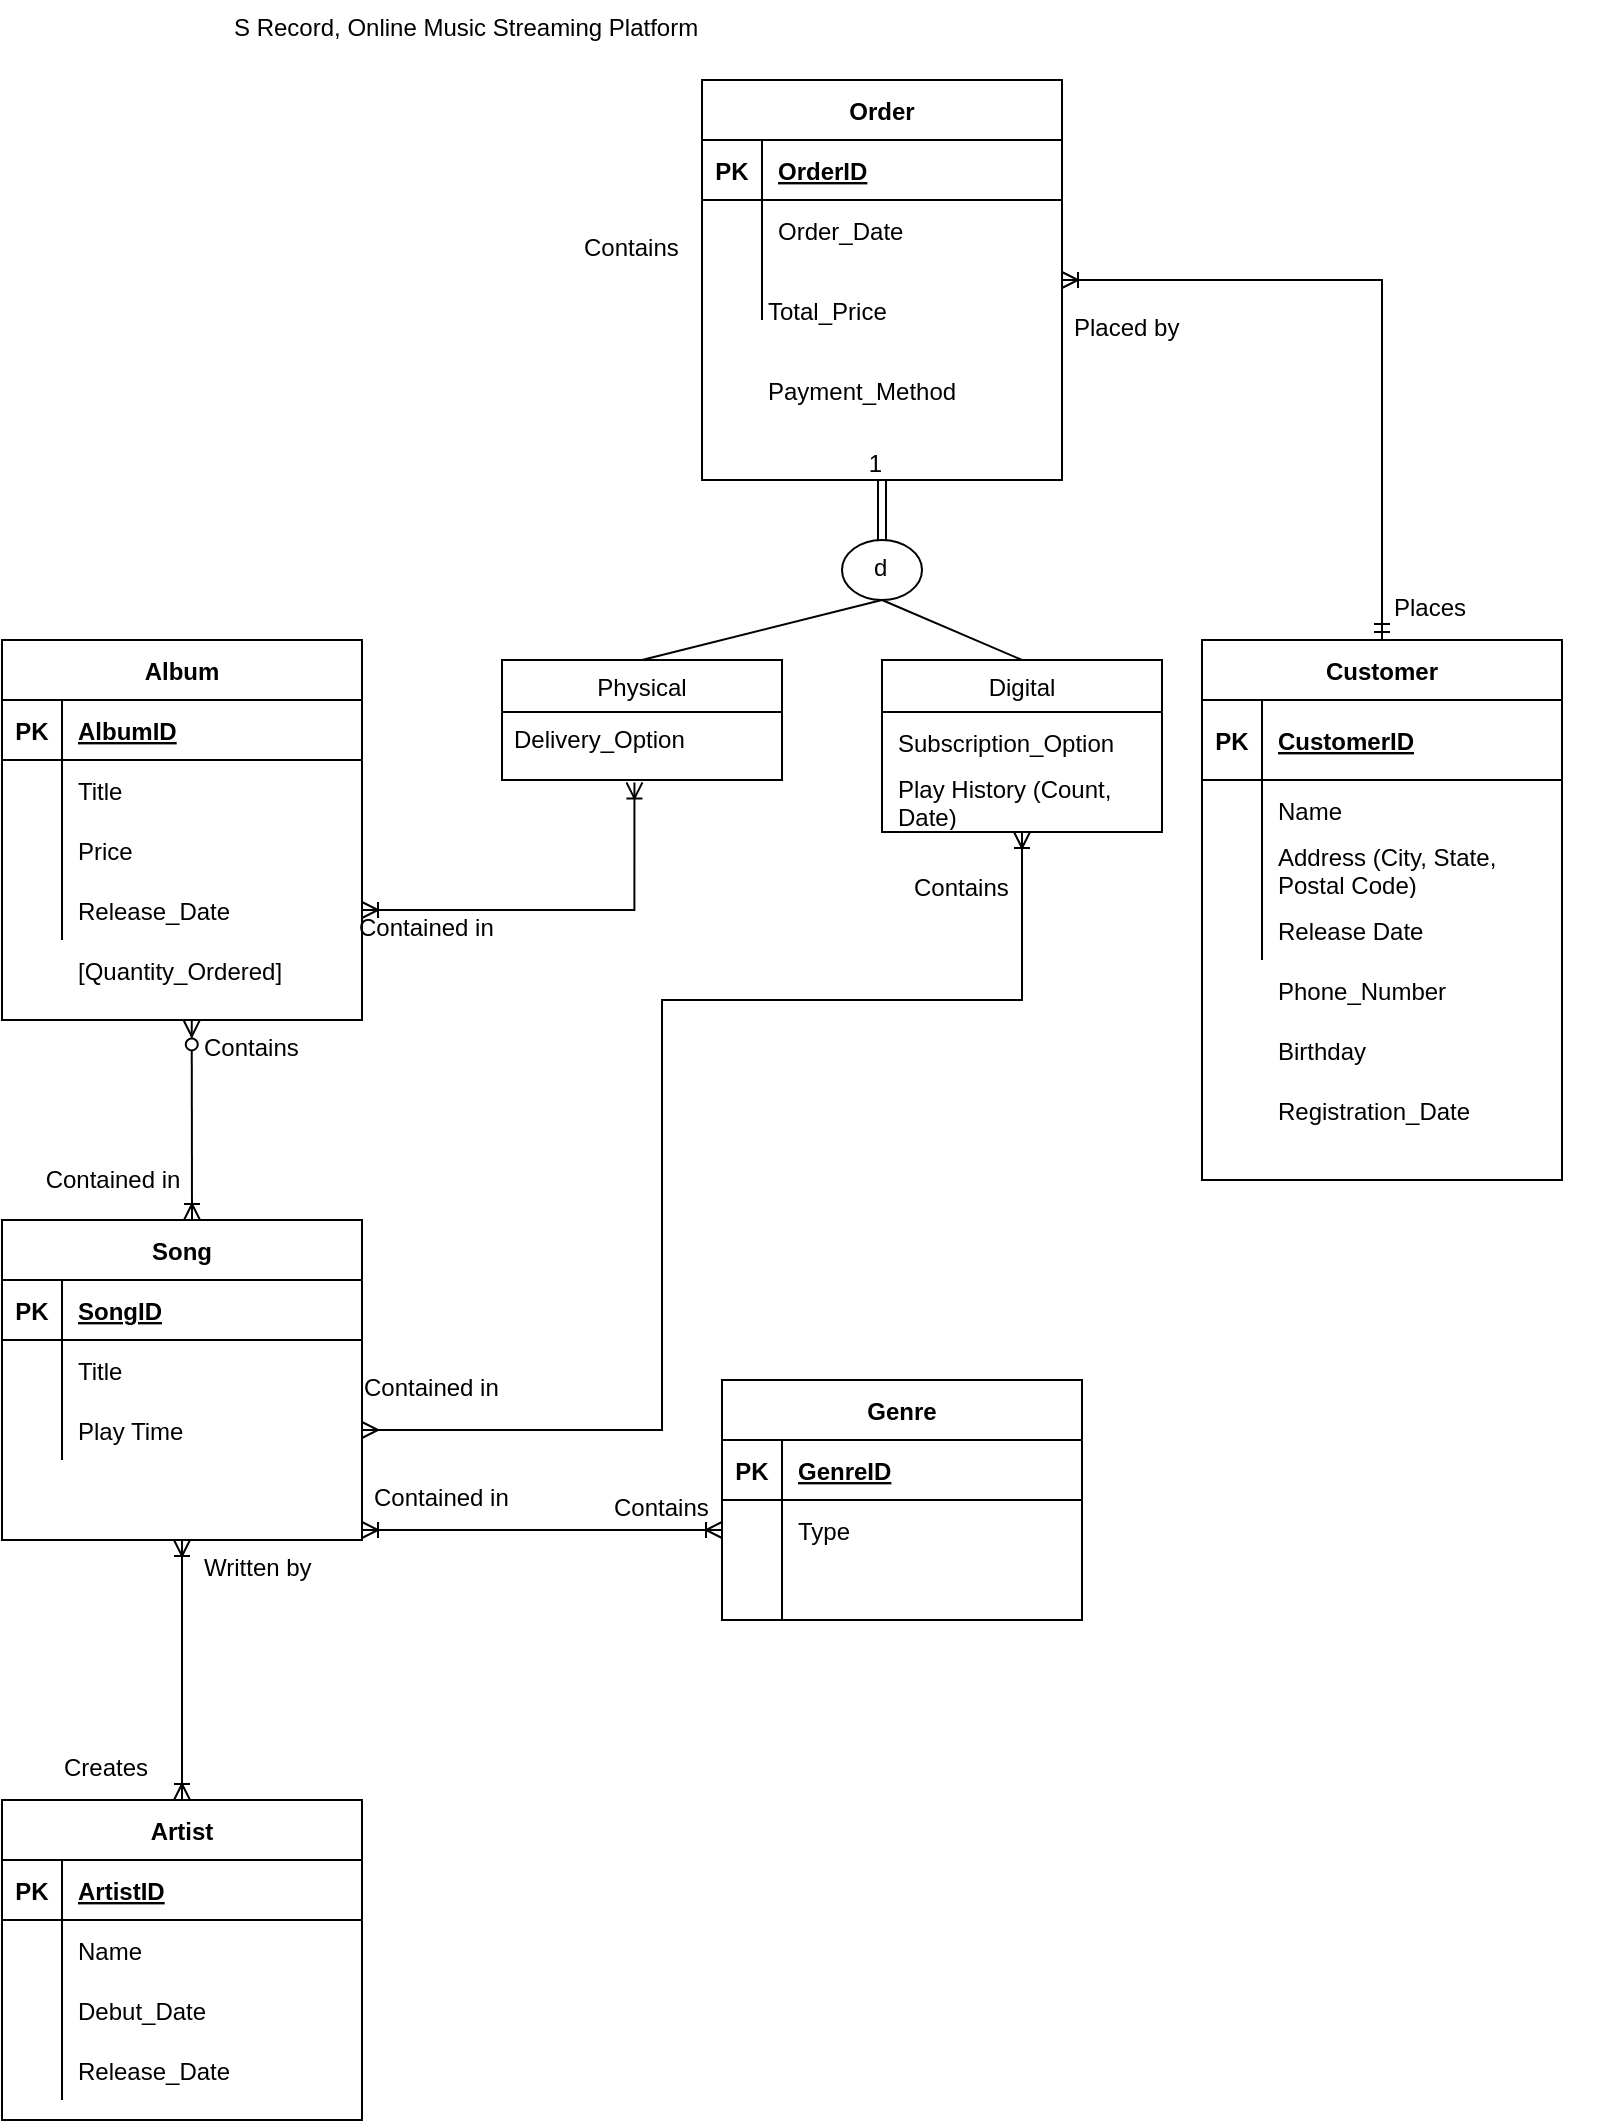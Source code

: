 <mxfile version="14.7.0" type="device"><diagram id="O8TyDrlYpXwzrv-eg1iA" name="Page-1"><mxGraphModel dx="1330" dy="2033" grid="1" gridSize="10" guides="1" tooltips="1" connect="1" arrows="1" fold="1" page="1" pageScale="1" pageWidth="850" pageHeight="1100" math="0" shadow="0"><root><mxCell id="0"/><mxCell id="1" parent="0"/><mxCell id="v4Zp3Ge7JsIz6Xd-o_MW-1" value="Album" style="shape=table;startSize=30;container=1;collapsible=1;childLayout=tableLayout;fixedRows=1;rowLines=0;fontStyle=1;align=center;resizeLast=1;" parent="1" vertex="1"><mxGeometry x="60" y="340" width="180" height="190" as="geometry"/></mxCell><mxCell id="v4Zp3Ge7JsIz6Xd-o_MW-2" value="" style="shape=partialRectangle;collapsible=0;dropTarget=0;pointerEvents=0;fillColor=none;top=0;left=0;bottom=1;right=0;points=[[0,0.5],[1,0.5]];portConstraint=eastwest;" parent="v4Zp3Ge7JsIz6Xd-o_MW-1" vertex="1"><mxGeometry y="30" width="180" height="30" as="geometry"/></mxCell><mxCell id="v4Zp3Ge7JsIz6Xd-o_MW-3" value="PK" style="shape=partialRectangle;connectable=0;fillColor=none;top=0;left=0;bottom=0;right=0;fontStyle=1;overflow=hidden;" parent="v4Zp3Ge7JsIz6Xd-o_MW-2" vertex="1"><mxGeometry width="30" height="30" as="geometry"/></mxCell><mxCell id="v4Zp3Ge7JsIz6Xd-o_MW-4" value="AlbumID" style="shape=partialRectangle;connectable=0;fillColor=none;top=0;left=0;bottom=0;right=0;align=left;spacingLeft=6;fontStyle=5;overflow=hidden;" parent="v4Zp3Ge7JsIz6Xd-o_MW-2" vertex="1"><mxGeometry x="30" width="150" height="30" as="geometry"/></mxCell><mxCell id="v4Zp3Ge7JsIz6Xd-o_MW-5" value="" style="shape=partialRectangle;collapsible=0;dropTarget=0;pointerEvents=0;fillColor=none;top=0;left=0;bottom=0;right=0;points=[[0,0.5],[1,0.5]];portConstraint=eastwest;" parent="v4Zp3Ge7JsIz6Xd-o_MW-1" vertex="1"><mxGeometry y="60" width="180" height="30" as="geometry"/></mxCell><mxCell id="v4Zp3Ge7JsIz6Xd-o_MW-6" value="" style="shape=partialRectangle;connectable=0;fillColor=none;top=0;left=0;bottom=0;right=0;editable=1;overflow=hidden;" parent="v4Zp3Ge7JsIz6Xd-o_MW-5" vertex="1"><mxGeometry width="30" height="30" as="geometry"/></mxCell><mxCell id="v4Zp3Ge7JsIz6Xd-o_MW-7" value="Title" style="shape=partialRectangle;connectable=0;fillColor=none;top=0;left=0;bottom=0;right=0;align=left;spacingLeft=6;overflow=hidden;" parent="v4Zp3Ge7JsIz6Xd-o_MW-5" vertex="1"><mxGeometry x="30" width="150" height="30" as="geometry"/></mxCell><mxCell id="v4Zp3Ge7JsIz6Xd-o_MW-8" value="" style="shape=partialRectangle;collapsible=0;dropTarget=0;pointerEvents=0;fillColor=none;top=0;left=0;bottom=0;right=0;points=[[0,0.5],[1,0.5]];portConstraint=eastwest;" parent="v4Zp3Ge7JsIz6Xd-o_MW-1" vertex="1"><mxGeometry y="90" width="180" height="30" as="geometry"/></mxCell><mxCell id="v4Zp3Ge7JsIz6Xd-o_MW-9" value="" style="shape=partialRectangle;connectable=0;fillColor=none;top=0;left=0;bottom=0;right=0;editable=1;overflow=hidden;" parent="v4Zp3Ge7JsIz6Xd-o_MW-8" vertex="1"><mxGeometry width="30" height="30" as="geometry"/></mxCell><mxCell id="v4Zp3Ge7JsIz6Xd-o_MW-10" value="Price" style="shape=partialRectangle;connectable=0;fillColor=none;top=0;left=0;bottom=0;right=0;align=left;spacingLeft=6;overflow=hidden;" parent="v4Zp3Ge7JsIz6Xd-o_MW-8" vertex="1"><mxGeometry x="30" width="150" height="30" as="geometry"/></mxCell><mxCell id="v4Zp3Ge7JsIz6Xd-o_MW-11" value="" style="shape=partialRectangle;collapsible=0;dropTarget=0;pointerEvents=0;fillColor=none;top=0;left=0;bottom=0;right=0;points=[[0,0.5],[1,0.5]];portConstraint=eastwest;" parent="v4Zp3Ge7JsIz6Xd-o_MW-1" vertex="1"><mxGeometry y="120" width="180" height="30" as="geometry"/></mxCell><mxCell id="v4Zp3Ge7JsIz6Xd-o_MW-12" value="" style="shape=partialRectangle;connectable=0;fillColor=none;top=0;left=0;bottom=0;right=0;editable=1;overflow=hidden;" parent="v4Zp3Ge7JsIz6Xd-o_MW-11" vertex="1"><mxGeometry width="30" height="30" as="geometry"/></mxCell><mxCell id="v4Zp3Ge7JsIz6Xd-o_MW-13" value="Release_Date" style="shape=partialRectangle;connectable=0;fillColor=none;top=0;left=0;bottom=0;right=0;align=left;spacingLeft=6;overflow=hidden;" parent="v4Zp3Ge7JsIz6Xd-o_MW-11" vertex="1"><mxGeometry x="30" width="150" height="30" as="geometry"/></mxCell><mxCell id="v4Zp3Ge7JsIz6Xd-o_MW-14" value="Song" style="shape=table;startSize=30;container=1;collapsible=1;childLayout=tableLayout;fixedRows=1;rowLines=0;fontStyle=1;align=center;resizeLast=1;" parent="1" vertex="1"><mxGeometry x="60" y="630" width="180" height="160" as="geometry"/></mxCell><mxCell id="v4Zp3Ge7JsIz6Xd-o_MW-15" value="" style="shape=partialRectangle;collapsible=0;dropTarget=0;pointerEvents=0;fillColor=none;top=0;left=0;bottom=1;right=0;points=[[0,0.5],[1,0.5]];portConstraint=eastwest;" parent="v4Zp3Ge7JsIz6Xd-o_MW-14" vertex="1"><mxGeometry y="30" width="180" height="30" as="geometry"/></mxCell><mxCell id="v4Zp3Ge7JsIz6Xd-o_MW-16" value="PK" style="shape=partialRectangle;connectable=0;fillColor=none;top=0;left=0;bottom=0;right=0;fontStyle=1;overflow=hidden;" parent="v4Zp3Ge7JsIz6Xd-o_MW-15" vertex="1"><mxGeometry width="30" height="30" as="geometry"/></mxCell><mxCell id="v4Zp3Ge7JsIz6Xd-o_MW-17" value="SongID" style="shape=partialRectangle;connectable=0;fillColor=none;top=0;left=0;bottom=0;right=0;align=left;spacingLeft=6;fontStyle=5;overflow=hidden;" parent="v4Zp3Ge7JsIz6Xd-o_MW-15" vertex="1"><mxGeometry x="30" width="150" height="30" as="geometry"/></mxCell><mxCell id="v4Zp3Ge7JsIz6Xd-o_MW-18" value="" style="shape=partialRectangle;collapsible=0;dropTarget=0;pointerEvents=0;fillColor=none;top=0;left=0;bottom=0;right=0;points=[[0,0.5],[1,0.5]];portConstraint=eastwest;" parent="v4Zp3Ge7JsIz6Xd-o_MW-14" vertex="1"><mxGeometry y="60" width="180" height="30" as="geometry"/></mxCell><mxCell id="v4Zp3Ge7JsIz6Xd-o_MW-19" value="" style="shape=partialRectangle;connectable=0;fillColor=none;top=0;left=0;bottom=0;right=0;editable=1;overflow=hidden;" parent="v4Zp3Ge7JsIz6Xd-o_MW-18" vertex="1"><mxGeometry width="30" height="30" as="geometry"/></mxCell><mxCell id="v4Zp3Ge7JsIz6Xd-o_MW-20" value="Title" style="shape=partialRectangle;connectable=0;fillColor=none;top=0;left=0;bottom=0;right=0;align=left;spacingLeft=6;overflow=hidden;" parent="v4Zp3Ge7JsIz6Xd-o_MW-18" vertex="1"><mxGeometry x="30" width="150" height="30" as="geometry"/></mxCell><mxCell id="v4Zp3Ge7JsIz6Xd-o_MW-21" value="" style="shape=partialRectangle;collapsible=0;dropTarget=0;pointerEvents=0;fillColor=none;top=0;left=0;bottom=0;right=0;points=[[0,0.5],[1,0.5]];portConstraint=eastwest;" parent="v4Zp3Ge7JsIz6Xd-o_MW-14" vertex="1"><mxGeometry y="90" width="180" height="30" as="geometry"/></mxCell><mxCell id="v4Zp3Ge7JsIz6Xd-o_MW-22" value="" style="shape=partialRectangle;connectable=0;fillColor=none;top=0;left=0;bottom=0;right=0;editable=1;overflow=hidden;" parent="v4Zp3Ge7JsIz6Xd-o_MW-21" vertex="1"><mxGeometry width="30" height="30" as="geometry"/></mxCell><mxCell id="v4Zp3Ge7JsIz6Xd-o_MW-23" value="Play Time" style="shape=partialRectangle;connectable=0;fillColor=none;top=0;left=0;bottom=0;right=0;align=left;spacingLeft=6;overflow=hidden;" parent="v4Zp3Ge7JsIz6Xd-o_MW-21" vertex="1"><mxGeometry x="30" width="150" height="30" as="geometry"/></mxCell><mxCell id="v4Zp3Ge7JsIz6Xd-o_MW-27" value="" style="endArrow=ERoneToMany;html=1;rounded=0;startArrow=ERzeroToMany;startFill=1;endFill=0;exitX=-0.002;exitY=0.007;exitDx=0;exitDy=0;exitPerimeter=0;" parent="1" edge="1" source="v4Zp3Ge7JsIz6Xd-o_MW-77"><mxGeometry relative="1" as="geometry"><mxPoint x="150" y="500" as="sourcePoint"/><mxPoint x="155" y="630" as="targetPoint"/></mxGeometry></mxCell><mxCell id="v4Zp3Ge7JsIz6Xd-o_MW-28" value="Artist" style="shape=table;startSize=30;container=1;collapsible=1;childLayout=tableLayout;fixedRows=1;rowLines=0;fontStyle=1;align=center;resizeLast=1;" parent="1" vertex="1"><mxGeometry x="60" y="920" width="180.0" height="160" as="geometry"/></mxCell><mxCell id="v4Zp3Ge7JsIz6Xd-o_MW-29" value="" style="shape=partialRectangle;collapsible=0;dropTarget=0;pointerEvents=0;fillColor=none;top=0;left=0;bottom=1;right=0;points=[[0,0.5],[1,0.5]];portConstraint=eastwest;" parent="v4Zp3Ge7JsIz6Xd-o_MW-28" vertex="1"><mxGeometry y="30" width="180.0" height="30" as="geometry"/></mxCell><mxCell id="v4Zp3Ge7JsIz6Xd-o_MW-30" value="PK" style="shape=partialRectangle;connectable=0;fillColor=none;top=0;left=0;bottom=0;right=0;fontStyle=1;overflow=hidden;" parent="v4Zp3Ge7JsIz6Xd-o_MW-29" vertex="1"><mxGeometry width="30" height="30" as="geometry"/></mxCell><mxCell id="v4Zp3Ge7JsIz6Xd-o_MW-31" value="ArtistID" style="shape=partialRectangle;connectable=0;fillColor=none;top=0;left=0;bottom=0;right=0;align=left;spacingLeft=6;fontStyle=5;overflow=hidden;" parent="v4Zp3Ge7JsIz6Xd-o_MW-29" vertex="1"><mxGeometry x="30" width="150.0" height="30" as="geometry"/></mxCell><mxCell id="v4Zp3Ge7JsIz6Xd-o_MW-32" value="" style="shape=partialRectangle;collapsible=0;dropTarget=0;pointerEvents=0;fillColor=none;top=0;left=0;bottom=0;right=0;points=[[0,0.5],[1,0.5]];portConstraint=eastwest;" parent="v4Zp3Ge7JsIz6Xd-o_MW-28" vertex="1"><mxGeometry y="60" width="180.0" height="30" as="geometry"/></mxCell><mxCell id="v4Zp3Ge7JsIz6Xd-o_MW-33" value="" style="shape=partialRectangle;connectable=0;fillColor=none;top=0;left=0;bottom=0;right=0;editable=1;overflow=hidden;" parent="v4Zp3Ge7JsIz6Xd-o_MW-32" vertex="1"><mxGeometry width="30" height="30" as="geometry"/></mxCell><mxCell id="v4Zp3Ge7JsIz6Xd-o_MW-34" value="Name" style="shape=partialRectangle;connectable=0;fillColor=none;top=0;left=0;bottom=0;right=0;align=left;spacingLeft=6;overflow=hidden;" parent="v4Zp3Ge7JsIz6Xd-o_MW-32" vertex="1"><mxGeometry x="30" width="150.0" height="30" as="geometry"/></mxCell><mxCell id="v4Zp3Ge7JsIz6Xd-o_MW-35" value="" style="shape=partialRectangle;collapsible=0;dropTarget=0;pointerEvents=0;fillColor=none;top=0;left=0;bottom=0;right=0;points=[[0,0.5],[1,0.5]];portConstraint=eastwest;" parent="v4Zp3Ge7JsIz6Xd-o_MW-28" vertex="1"><mxGeometry y="90" width="180.0" height="30" as="geometry"/></mxCell><mxCell id="v4Zp3Ge7JsIz6Xd-o_MW-36" value="" style="shape=partialRectangle;connectable=0;fillColor=none;top=0;left=0;bottom=0;right=0;editable=1;overflow=hidden;" parent="v4Zp3Ge7JsIz6Xd-o_MW-35" vertex="1"><mxGeometry width="30" height="30" as="geometry"/></mxCell><mxCell id="v4Zp3Ge7JsIz6Xd-o_MW-37" value="Debut_Date" style="shape=partialRectangle;connectable=0;fillColor=none;top=0;left=0;bottom=0;right=0;align=left;spacingLeft=6;overflow=hidden;" parent="v4Zp3Ge7JsIz6Xd-o_MW-35" vertex="1"><mxGeometry x="30" width="150.0" height="30" as="geometry"/></mxCell><mxCell id="v4Zp3Ge7JsIz6Xd-o_MW-38" value="" style="shape=partialRectangle;collapsible=0;dropTarget=0;pointerEvents=0;fillColor=none;top=0;left=0;bottom=0;right=0;points=[[0,0.5],[1,0.5]];portConstraint=eastwest;" parent="v4Zp3Ge7JsIz6Xd-o_MW-28" vertex="1"><mxGeometry y="120" width="180.0" height="30" as="geometry"/></mxCell><mxCell id="v4Zp3Ge7JsIz6Xd-o_MW-39" value="" style="shape=partialRectangle;connectable=0;fillColor=none;top=0;left=0;bottom=0;right=0;editable=1;overflow=hidden;" parent="v4Zp3Ge7JsIz6Xd-o_MW-38" vertex="1"><mxGeometry width="30" height="30" as="geometry"/></mxCell><mxCell id="v4Zp3Ge7JsIz6Xd-o_MW-40" value="Release_Date" style="shape=partialRectangle;connectable=0;fillColor=none;top=0;left=0;bottom=0;right=0;align=left;spacingLeft=6;overflow=hidden;" parent="v4Zp3Ge7JsIz6Xd-o_MW-38" vertex="1"><mxGeometry x="30" width="150.0" height="30" as="geometry"/></mxCell><mxCell id="v4Zp3Ge7JsIz6Xd-o_MW-41" value="" style="endArrow=ERoneToMany;html=1;rounded=0;endFill=0;entryX=0.5;entryY=0;entryDx=0;entryDy=0;startArrow=ERoneToMany;startFill=0;exitX=0.5;exitY=1;exitDx=0;exitDy=0;" parent="1" source="v4Zp3Ge7JsIz6Xd-o_MW-14" target="v4Zp3Ge7JsIz6Xd-o_MW-28" edge="1"><mxGeometry relative="1" as="geometry"><mxPoint x="150" y="820" as="sourcePoint"/><mxPoint x="240" y="860" as="targetPoint"/></mxGeometry></mxCell><mxCell id="v4Zp3Ge7JsIz6Xd-o_MW-42" value="Customer" style="shape=table;startSize=30;container=1;collapsible=1;childLayout=tableLayout;fixedRows=1;rowLines=0;fontStyle=1;align=center;resizeLast=1;" parent="1" vertex="1"><mxGeometry x="660" y="340" width="180" height="270" as="geometry"/></mxCell><mxCell id="v4Zp3Ge7JsIz6Xd-o_MW-43" value="" style="shape=partialRectangle;collapsible=0;dropTarget=0;pointerEvents=0;fillColor=none;top=0;left=0;bottom=1;right=0;points=[[0,0.5],[1,0.5]];portConstraint=eastwest;" parent="v4Zp3Ge7JsIz6Xd-o_MW-42" vertex="1"><mxGeometry y="30" width="180" height="40" as="geometry"/></mxCell><mxCell id="v4Zp3Ge7JsIz6Xd-o_MW-44" value="PK" style="shape=partialRectangle;connectable=0;fillColor=none;top=0;left=0;bottom=0;right=0;fontStyle=1;overflow=hidden;" parent="v4Zp3Ge7JsIz6Xd-o_MW-43" vertex="1"><mxGeometry width="30" height="40" as="geometry"/></mxCell><mxCell id="v4Zp3Ge7JsIz6Xd-o_MW-45" value="CustomerID" style="shape=partialRectangle;connectable=0;fillColor=none;top=0;left=0;bottom=0;right=0;align=left;spacingLeft=6;fontStyle=5;overflow=hidden;" parent="v4Zp3Ge7JsIz6Xd-o_MW-43" vertex="1"><mxGeometry x="30" width="150" height="40" as="geometry"/></mxCell><mxCell id="v4Zp3Ge7JsIz6Xd-o_MW-46" value="" style="shape=partialRectangle;collapsible=0;dropTarget=0;pointerEvents=0;fillColor=none;top=0;left=0;bottom=0;right=0;points=[[0,0.5],[1,0.5]];portConstraint=eastwest;" parent="v4Zp3Ge7JsIz6Xd-o_MW-42" vertex="1"><mxGeometry y="70" width="180" height="30" as="geometry"/></mxCell><mxCell id="v4Zp3Ge7JsIz6Xd-o_MW-47" value="" style="shape=partialRectangle;connectable=0;fillColor=none;top=0;left=0;bottom=0;right=0;editable=1;overflow=hidden;" parent="v4Zp3Ge7JsIz6Xd-o_MW-46" vertex="1"><mxGeometry width="30" height="30" as="geometry"/></mxCell><mxCell id="v4Zp3Ge7JsIz6Xd-o_MW-48" value="Name" style="shape=partialRectangle;connectable=0;fillColor=none;top=0;left=0;bottom=0;right=0;align=left;spacingLeft=6;overflow=hidden;" parent="v4Zp3Ge7JsIz6Xd-o_MW-46" vertex="1"><mxGeometry x="30" width="150" height="30" as="geometry"/></mxCell><mxCell id="v4Zp3Ge7JsIz6Xd-o_MW-49" value="" style="shape=partialRectangle;collapsible=0;dropTarget=0;pointerEvents=0;fillColor=none;top=0;left=0;bottom=0;right=0;points=[[0,0.5],[1,0.5]];portConstraint=eastwest;" parent="v4Zp3Ge7JsIz6Xd-o_MW-42" vertex="1"><mxGeometry y="100" width="180" height="30" as="geometry"/></mxCell><mxCell id="v4Zp3Ge7JsIz6Xd-o_MW-50" value="" style="shape=partialRectangle;connectable=0;fillColor=none;top=0;left=0;bottom=0;right=0;editable=1;overflow=hidden;" parent="v4Zp3Ge7JsIz6Xd-o_MW-49" vertex="1"><mxGeometry width="30" height="30" as="geometry"/></mxCell><mxCell id="v4Zp3Ge7JsIz6Xd-o_MW-51" value="Address (City, State, &#10;Postal Code)" style="shape=partialRectangle;connectable=0;fillColor=none;top=0;left=0;bottom=0;right=0;align=left;spacingLeft=6;overflow=hidden;" parent="v4Zp3Ge7JsIz6Xd-o_MW-49" vertex="1"><mxGeometry x="30" width="150" height="30" as="geometry"/></mxCell><mxCell id="v4Zp3Ge7JsIz6Xd-o_MW-52" value="" style="shape=partialRectangle;collapsible=0;dropTarget=0;pointerEvents=0;fillColor=none;top=0;left=0;bottom=0;right=0;points=[[0,0.5],[1,0.5]];portConstraint=eastwest;" parent="v4Zp3Ge7JsIz6Xd-o_MW-42" vertex="1"><mxGeometry y="130" width="180" height="30" as="geometry"/></mxCell><mxCell id="v4Zp3Ge7JsIz6Xd-o_MW-53" value="" style="shape=partialRectangle;connectable=0;fillColor=none;top=0;left=0;bottom=0;right=0;editable=1;overflow=hidden;" parent="v4Zp3Ge7JsIz6Xd-o_MW-52" vertex="1"><mxGeometry width="30" height="30" as="geometry"/></mxCell><mxCell id="v4Zp3Ge7JsIz6Xd-o_MW-54" value="Release Date" style="shape=partialRectangle;connectable=0;fillColor=none;top=0;left=0;bottom=0;right=0;align=left;spacingLeft=6;overflow=hidden;" parent="v4Zp3Ge7JsIz6Xd-o_MW-52" vertex="1"><mxGeometry x="30" width="150" height="30" as="geometry"/></mxCell><mxCell id="v4Zp3Ge7JsIz6Xd-o_MW-55" value="Phone_Number" style="shape=partialRectangle;connectable=0;fillColor=none;top=0;left=0;bottom=0;right=0;align=left;spacingLeft=6;overflow=hidden;" parent="1" vertex="1"><mxGeometry x="690" y="500" width="150" height="30" as="geometry"/></mxCell><mxCell id="v4Zp3Ge7JsIz6Xd-o_MW-56" value="Birthday" style="shape=partialRectangle;connectable=0;fillColor=none;top=0;left=0;bottom=0;right=0;align=left;spacingLeft=6;overflow=hidden;" parent="1" vertex="1"><mxGeometry x="690" y="530" width="150" height="30" as="geometry"/></mxCell><mxCell id="v4Zp3Ge7JsIz6Xd-o_MW-57" value="Registration_Date" style="shape=partialRectangle;connectable=0;fillColor=none;top=0;left=0;bottom=0;right=0;align=left;spacingLeft=6;overflow=hidden;" parent="1" vertex="1"><mxGeometry x="690" y="560" width="150" height="30" as="geometry"/></mxCell><mxCell id="v4Zp3Ge7JsIz6Xd-o_MW-58" style="edgeStyle=orthogonalEdgeStyle;rounded=0;orthogonalLoop=1;jettySize=auto;html=1;exitX=1;exitY=0.5;exitDx=0;exitDy=0;entryX=0.5;entryY=0;entryDx=0;entryDy=0;startArrow=ERoneToMany;startFill=0;endArrow=ERmandOne;endFill=0;" parent="1" source="v4Zp3Ge7JsIz6Xd-o_MW-60" target="v4Zp3Ge7JsIz6Xd-o_MW-42" edge="1"><mxGeometry relative="1" as="geometry"/></mxCell><mxCell id="v4Zp3Ge7JsIz6Xd-o_MW-59" style="edgeStyle=orthogonalEdgeStyle;rounded=0;orthogonalLoop=1;jettySize=auto;html=1;startArrow=ERoneToMany;startFill=0;endArrow=ERoneToMany;endFill=0;entryX=1;entryY=0.5;entryDx=0;entryDy=0;exitX=0.473;exitY=1.035;exitDx=0;exitDy=0;exitPerimeter=0;" parent="1" source="v4Zp3Ge7JsIz6Xd-o_MW-98" target="v4Zp3Ge7JsIz6Xd-o_MW-11" edge="1"><mxGeometry relative="1" as="geometry"><mxPoint x="377" y="440" as="sourcePoint"/><Array as="points"><mxPoint x="376" y="475"/></Array></mxGeometry></mxCell><mxCell id="v4Zp3Ge7JsIz6Xd-o_MW-60" value="Order" style="shape=table;startSize=30;container=1;collapsible=1;childLayout=tableLayout;fixedRows=1;rowLines=0;fontStyle=1;align=center;resizeLast=1;" parent="1" vertex="1"><mxGeometry x="410" y="60" width="180" height="200" as="geometry"/></mxCell><mxCell id="v4Zp3Ge7JsIz6Xd-o_MW-61" value="" style="shape=partialRectangle;collapsible=0;dropTarget=0;pointerEvents=0;fillColor=none;top=0;left=0;bottom=1;right=0;points=[[0,0.5],[1,0.5]];portConstraint=eastwest;" parent="v4Zp3Ge7JsIz6Xd-o_MW-60" vertex="1"><mxGeometry y="30" width="180" height="30" as="geometry"/></mxCell><mxCell id="v4Zp3Ge7JsIz6Xd-o_MW-62" value="PK" style="shape=partialRectangle;connectable=0;fillColor=none;top=0;left=0;bottom=0;right=0;fontStyle=1;overflow=hidden;" parent="v4Zp3Ge7JsIz6Xd-o_MW-61" vertex="1"><mxGeometry width="30" height="30" as="geometry"/></mxCell><mxCell id="v4Zp3Ge7JsIz6Xd-o_MW-63" value="OrderID" style="shape=partialRectangle;connectable=0;fillColor=none;top=0;left=0;bottom=0;right=0;align=left;spacingLeft=6;fontStyle=5;overflow=hidden;" parent="v4Zp3Ge7JsIz6Xd-o_MW-61" vertex="1"><mxGeometry x="30" width="150" height="30" as="geometry"/></mxCell><mxCell id="v4Zp3Ge7JsIz6Xd-o_MW-64" value="" style="shape=partialRectangle;collapsible=0;dropTarget=0;pointerEvents=0;fillColor=none;top=0;left=0;bottom=0;right=0;points=[[0,0.5],[1,0.5]];portConstraint=eastwest;" parent="v4Zp3Ge7JsIz6Xd-o_MW-60" vertex="1"><mxGeometry y="60" width="180" height="30" as="geometry"/></mxCell><mxCell id="v4Zp3Ge7JsIz6Xd-o_MW-65" value="" style="shape=partialRectangle;connectable=0;fillColor=none;top=0;left=0;bottom=0;right=0;editable=1;overflow=hidden;" parent="v4Zp3Ge7JsIz6Xd-o_MW-64" vertex="1"><mxGeometry width="30" height="30" as="geometry"/></mxCell><mxCell id="v4Zp3Ge7JsIz6Xd-o_MW-66" value="Order_Date" style="shape=partialRectangle;connectable=0;fillColor=none;top=0;left=0;bottom=0;right=0;align=left;spacingLeft=6;overflow=hidden;" parent="v4Zp3Ge7JsIz6Xd-o_MW-64" vertex="1"><mxGeometry x="30" width="150" height="30" as="geometry"/></mxCell><mxCell id="v4Zp3Ge7JsIz6Xd-o_MW-67" value="" style="shape=partialRectangle;collapsible=0;dropTarget=0;pointerEvents=0;fillColor=none;top=0;left=0;bottom=0;right=0;points=[[0,0.5],[1,0.5]];portConstraint=eastwest;" parent="v4Zp3Ge7JsIz6Xd-o_MW-60" vertex="1"><mxGeometry y="90" width="180" height="30" as="geometry"/></mxCell><mxCell id="v4Zp3Ge7JsIz6Xd-o_MW-68" value="" style="shape=partialRectangle;connectable=0;fillColor=none;top=0;left=0;bottom=0;right=0;editable=1;overflow=hidden;" parent="v4Zp3Ge7JsIz6Xd-o_MW-67" vertex="1"><mxGeometry width="30" height="30" as="geometry"/></mxCell><mxCell id="v4Zp3Ge7JsIz6Xd-o_MW-69" value="" style="shape=partialRectangle;connectable=0;fillColor=none;top=0;left=0;bottom=0;right=0;align=left;spacingLeft=6;overflow=hidden;" parent="v4Zp3Ge7JsIz6Xd-o_MW-67" vertex="1"><mxGeometry x="30" width="150" height="30" as="geometry"/></mxCell><mxCell id="v4Zp3Ge7JsIz6Xd-o_MW-70" value="Total_Price" style="shape=partialRectangle;connectable=0;fillColor=none;top=0;left=0;bottom=0;right=0;align=left;spacingLeft=6;overflow=hidden;" parent="1" vertex="1"><mxGeometry x="435" y="160" width="150" height="30" as="geometry"/></mxCell><mxCell id="v4Zp3Ge7JsIz6Xd-o_MW-71" value="Payment_Method" style="shape=partialRectangle;connectable=0;fillColor=none;top=0;left=0;bottom=0;right=0;align=left;spacingLeft=6;overflow=hidden;" parent="1" vertex="1"><mxGeometry x="435" y="200" width="150" height="30" as="geometry"/></mxCell><mxCell id="v4Zp3Ge7JsIz6Xd-o_MW-74" value="Places" style="text;strokeColor=none;fillColor=none;spacingLeft=4;spacingRight=4;overflow=hidden;rotatable=0;points=[[0,0.5],[1,0.5]];portConstraint=eastwest;fontSize=12;" parent="1" vertex="1"><mxGeometry x="750" y="310" width="110" height="30" as="geometry"/></mxCell><mxCell id="v4Zp3Ge7JsIz6Xd-o_MW-75" value="Contained in" style="text;strokeColor=none;fillColor=none;spacingLeft=4;spacingRight=4;overflow=hidden;rotatable=0;points=[[0,0.5],[1,0.5]];portConstraint=eastwest;fontSize=12;" parent="1" vertex="1"><mxGeometry x="235" y="700" width="80" height="30" as="geometry"/></mxCell><mxCell id="v4Zp3Ge7JsIz6Xd-o_MW-76" value="Written by" style="text;strokeColor=none;fillColor=none;spacingLeft=4;spacingRight=4;overflow=hidden;rotatable=0;points=[[0,0.5],[1,0.5]];portConstraint=eastwest;fontSize=12;" parent="1" vertex="1"><mxGeometry x="155" y="790" width="70" height="30" as="geometry"/></mxCell><mxCell id="v4Zp3Ge7JsIz6Xd-o_MW-77" value="Contains" style="text;strokeColor=none;fillColor=none;spacingLeft=4;spacingRight=4;overflow=hidden;rotatable=0;points=[[0,0.5],[1,0.5]];portConstraint=eastwest;fontSize=12;" parent="1" vertex="1"><mxGeometry x="155" y="530" width="70" height="30" as="geometry"/></mxCell><mxCell id="v4Zp3Ge7JsIz6Xd-o_MW-78" value="Creates" style="text;strokeColor=none;fillColor=none;spacingLeft=4;spacingRight=4;overflow=hidden;rotatable=0;points=[[0,0.5],[1,0.5]];portConstraint=eastwest;fontSize=12;" parent="1" vertex="1"><mxGeometry x="85" y="890" width="70" height="30" as="geometry"/></mxCell><mxCell id="v4Zp3Ge7JsIz6Xd-o_MW-79" value="S Record, Online Music Streaming Platform" style="text;strokeColor=none;fillColor=none;spacingLeft=4;spacingRight=4;overflow=hidden;rotatable=0;points=[[0,0.5],[1,0.5]];portConstraint=eastwest;fontSize=12;" parent="1" vertex="1"><mxGeometry x="170" y="20" width="250" height="30" as="geometry"/></mxCell><mxCell id="v4Zp3Ge7JsIz6Xd-o_MW-80" value="Contained in" style="text;html=1;align=center;verticalAlign=middle;resizable=0;points=[];autosize=1;strokeColor=none;" parent="1" vertex="1"><mxGeometry x="75" y="600" width="80" height="20" as="geometry"/></mxCell><mxCell id="v4Zp3Ge7JsIz6Xd-o_MW-81" value="Placed by" style="text;strokeColor=none;fillColor=none;spacingLeft=4;spacingRight=4;overflow=hidden;rotatable=0;points=[[0,0.5],[1,0.5]];portConstraint=eastwest;fontSize=12;" parent="1" vertex="1"><mxGeometry x="590" y="170" width="110" height="30" as="geometry"/></mxCell><mxCell id="v4Zp3Ge7JsIz6Xd-o_MW-82" value="Contains" style="text;strokeColor=none;fillColor=none;spacingLeft=4;spacingRight=4;overflow=hidden;rotatable=0;points=[[0,0.5],[1,0.5]];portConstraint=eastwest;fontSize=12;" parent="1" vertex="1"><mxGeometry x="345" y="130" width="70" height="30" as="geometry"/></mxCell><mxCell id="v4Zp3Ge7JsIz6Xd-o_MW-97" value="Physical" style="swimlane;fontStyle=0;childLayout=stackLayout;horizontal=1;startSize=26;horizontalStack=0;resizeParent=1;resizeParentMax=0;resizeLast=0;collapsible=1;marginBottom=0;" parent="1" vertex="1"><mxGeometry x="310" y="350" width="140" height="60" as="geometry"/></mxCell><mxCell id="v4Zp3Ge7JsIz6Xd-o_MW-98" value="Delivery_Option" style="text;strokeColor=none;fillColor=none;align=left;verticalAlign=top;spacingLeft=4;spacingRight=4;overflow=hidden;rotatable=0;points=[[0,0.5],[1,0.5]];portConstraint=eastwest;" parent="v4Zp3Ge7JsIz6Xd-o_MW-97" vertex="1"><mxGeometry y="26" width="140" height="34" as="geometry"/></mxCell><mxCell id="v4Zp3Ge7JsIz6Xd-o_MW-101" value="Digital" style="swimlane;fontStyle=0;childLayout=stackLayout;horizontal=1;startSize=26;horizontalStack=0;resizeParent=1;resizeParentMax=0;resizeLast=0;collapsible=1;marginBottom=0;" parent="1" vertex="1"><mxGeometry x="500" y="350" width="140" height="86" as="geometry"/></mxCell><mxCell id="v4Zp3Ge7JsIz6Xd-o_MW-144" value="Subscription_Option" style="shape=partialRectangle;connectable=0;fillColor=none;top=0;left=0;bottom=0;right=0;align=left;spacingLeft=6;overflow=hidden;" parent="v4Zp3Ge7JsIz6Xd-o_MW-101" vertex="1"><mxGeometry y="26" width="140" height="30" as="geometry"/></mxCell><mxCell id="v4Zp3Ge7JsIz6Xd-o_MW-138" value="Play History (Count, &#10;Date)" style="shape=partialRectangle;connectable=0;fillColor=none;top=0;left=0;bottom=0;right=0;align=left;spacingLeft=6;overflow=hidden;" parent="v4Zp3Ge7JsIz6Xd-o_MW-101" vertex="1"><mxGeometry y="56" width="140" height="30" as="geometry"/></mxCell><mxCell id="v4Zp3Ge7JsIz6Xd-o_MW-105" value="" style="ellipse;whiteSpace=wrap;html=1;" parent="1" vertex="1"><mxGeometry x="480" y="290" width="40" height="30" as="geometry"/></mxCell><mxCell id="v4Zp3Ge7JsIz6Xd-o_MW-113" value="" style="endArrow=none;html=1;rounded=0;exitX=0.5;exitY=0;exitDx=0;exitDy=0;entryX=0.5;entryY=1;entryDx=0;entryDy=0;" parent="1" source="v4Zp3Ge7JsIz6Xd-o_MW-97" target="v4Zp3Ge7JsIz6Xd-o_MW-105" edge="1"><mxGeometry relative="1" as="geometry"><mxPoint x="500" y="340" as="sourcePoint"/><mxPoint x="660" y="340" as="targetPoint"/></mxGeometry></mxCell><mxCell id="v4Zp3Ge7JsIz6Xd-o_MW-114" value="" style="endArrow=none;html=1;rounded=0;exitX=0.5;exitY=1;exitDx=0;exitDy=0;entryX=0.5;entryY=0;entryDx=0;entryDy=0;" parent="1" source="v4Zp3Ge7JsIz6Xd-o_MW-105" target="v4Zp3Ge7JsIz6Xd-o_MW-101" edge="1"><mxGeometry relative="1" as="geometry"><mxPoint x="500" y="340" as="sourcePoint"/><mxPoint x="660" y="340" as="targetPoint"/></mxGeometry></mxCell><mxCell id="v4Zp3Ge7JsIz6Xd-o_MW-132" value="" style="shape=link;html=1;rounded=0;entryX=0.5;entryY=1;entryDx=0;entryDy=0;exitX=0.5;exitY=0;exitDx=0;exitDy=0;" parent="1" source="v4Zp3Ge7JsIz6Xd-o_MW-105" target="v4Zp3Ge7JsIz6Xd-o_MW-60" edge="1"><mxGeometry relative="1" as="geometry"><mxPoint x="510" y="300" as="sourcePoint"/><mxPoint x="550" y="270" as="targetPoint"/></mxGeometry></mxCell><mxCell id="v4Zp3Ge7JsIz6Xd-o_MW-133" value="1" style="resizable=0;html=1;align=right;verticalAlign=bottom;" parent="v4Zp3Ge7JsIz6Xd-o_MW-132" connectable="0" vertex="1"><mxGeometry x="1" relative="1" as="geometry"/></mxCell><mxCell id="v4Zp3Ge7JsIz6Xd-o_MW-134" value="d" style="text;strokeColor=none;fillColor=none;spacingLeft=4;spacingRight=4;overflow=hidden;rotatable=0;points=[[0,0.5],[1,0.5]];portConstraint=eastwest;fontSize=12;" parent="1" vertex="1"><mxGeometry x="490" y="290" width="40" height="30" as="geometry"/></mxCell><mxCell id="v4Zp3Ge7JsIz6Xd-o_MW-149" value="Contains" style="text;strokeColor=none;fillColor=none;spacingLeft=4;spacingRight=4;overflow=hidden;rotatable=0;points=[[0,0.5],[1,0.5]];portConstraint=eastwest;fontSize=12;" parent="1" vertex="1"><mxGeometry x="510" y="450" width="70" height="30" as="geometry"/></mxCell><mxCell id="v4Zp3Ge7JsIz6Xd-o_MW-150" value="Contained in" style="text;strokeColor=none;fillColor=none;spacingLeft=4;spacingRight=4;overflow=hidden;rotatable=0;points=[[0,0.5],[1,0.5]];portConstraint=eastwest;fontSize=12;" parent="1" vertex="1"><mxGeometry x="232.5" y="470" width="85" height="30" as="geometry"/></mxCell><mxCell id="v4Zp3Ge7JsIz6Xd-o_MW-156" value="Genre" style="shape=table;startSize=30;container=1;collapsible=1;childLayout=tableLayout;fixedRows=1;rowLines=0;fontStyle=1;align=center;resizeLast=1;" parent="1" vertex="1"><mxGeometry x="420" y="710" width="180" height="120" as="geometry"/></mxCell><mxCell id="v4Zp3Ge7JsIz6Xd-o_MW-157" value="" style="shape=partialRectangle;collapsible=0;dropTarget=0;pointerEvents=0;fillColor=none;top=0;left=0;bottom=1;right=0;points=[[0,0.5],[1,0.5]];portConstraint=eastwest;" parent="v4Zp3Ge7JsIz6Xd-o_MW-156" vertex="1"><mxGeometry y="30" width="180" height="30" as="geometry"/></mxCell><mxCell id="v4Zp3Ge7JsIz6Xd-o_MW-158" value="PK" style="shape=partialRectangle;connectable=0;fillColor=none;top=0;left=0;bottom=0;right=0;fontStyle=1;overflow=hidden;" parent="v4Zp3Ge7JsIz6Xd-o_MW-157" vertex="1"><mxGeometry width="30" height="30" as="geometry"/></mxCell><mxCell id="v4Zp3Ge7JsIz6Xd-o_MW-159" value="GenreID" style="shape=partialRectangle;connectable=0;fillColor=none;top=0;left=0;bottom=0;right=0;align=left;spacingLeft=6;fontStyle=5;overflow=hidden;" parent="v4Zp3Ge7JsIz6Xd-o_MW-157" vertex="1"><mxGeometry x="30" width="150" height="30" as="geometry"/></mxCell><mxCell id="v4Zp3Ge7JsIz6Xd-o_MW-160" value="" style="shape=partialRectangle;collapsible=0;dropTarget=0;pointerEvents=0;fillColor=none;top=0;left=0;bottom=0;right=0;points=[[0,0.5],[1,0.5]];portConstraint=eastwest;" parent="v4Zp3Ge7JsIz6Xd-o_MW-156" vertex="1"><mxGeometry y="60" width="180" height="30" as="geometry"/></mxCell><mxCell id="v4Zp3Ge7JsIz6Xd-o_MW-161" value="" style="shape=partialRectangle;connectable=0;fillColor=none;top=0;left=0;bottom=0;right=0;editable=1;overflow=hidden;" parent="v4Zp3Ge7JsIz6Xd-o_MW-160" vertex="1"><mxGeometry width="30" height="30" as="geometry"/></mxCell><mxCell id="v4Zp3Ge7JsIz6Xd-o_MW-162" value="Type" style="shape=partialRectangle;connectable=0;fillColor=none;top=0;left=0;bottom=0;right=0;align=left;spacingLeft=6;overflow=hidden;" parent="v4Zp3Ge7JsIz6Xd-o_MW-160" vertex="1"><mxGeometry x="30" width="150" height="30" as="geometry"/></mxCell><mxCell id="v4Zp3Ge7JsIz6Xd-o_MW-163" value="" style="shape=partialRectangle;collapsible=0;dropTarget=0;pointerEvents=0;fillColor=none;top=0;left=0;bottom=0;right=0;points=[[0,0.5],[1,0.5]];portConstraint=eastwest;" parent="v4Zp3Ge7JsIz6Xd-o_MW-156" vertex="1"><mxGeometry y="90" width="180" height="30" as="geometry"/></mxCell><mxCell id="v4Zp3Ge7JsIz6Xd-o_MW-164" value="" style="shape=partialRectangle;connectable=0;fillColor=none;top=0;left=0;bottom=0;right=0;editable=1;overflow=hidden;" parent="v4Zp3Ge7JsIz6Xd-o_MW-163" vertex="1"><mxGeometry width="30" height="30" as="geometry"/></mxCell><mxCell id="v4Zp3Ge7JsIz6Xd-o_MW-165" value="" style="shape=partialRectangle;connectable=0;fillColor=none;top=0;left=0;bottom=0;right=0;align=left;spacingLeft=6;overflow=hidden;" parent="v4Zp3Ge7JsIz6Xd-o_MW-163" vertex="1"><mxGeometry x="30" width="150" height="30" as="geometry"/></mxCell><mxCell id="v4Zp3Ge7JsIz6Xd-o_MW-175" value="" style="edgeStyle=entityRelationEdgeStyle;fontSize=12;html=1;endArrow=ERoneToMany;endFill=0;entryX=0;entryY=0.5;entryDx=0;entryDy=0;startArrow=ERoneToMany;startFill=0;" parent="1" target="v4Zp3Ge7JsIz6Xd-o_MW-160" edge="1"><mxGeometry width="100" height="100" relative="1" as="geometry"><mxPoint x="240" y="785" as="sourcePoint"/><mxPoint x="950" y="670" as="targetPoint"/></mxGeometry></mxCell><mxCell id="v4Zp3Ge7JsIz6Xd-o_MW-177" style="edgeStyle=orthogonalEdgeStyle;rounded=0;orthogonalLoop=1;jettySize=auto;html=1;startArrow=ERoneToMany;startFill=0;endArrow=ERmany;endFill=0;entryX=1;entryY=0.5;entryDx=0;entryDy=0;exitX=0.5;exitY=1;exitDx=0;exitDy=0;" parent="1" target="v4Zp3Ge7JsIz6Xd-o_MW-21" edge="1" source="v4Zp3Ge7JsIz6Xd-o_MW-101"><mxGeometry relative="1" as="geometry"><mxPoint x="590" y="440" as="sourcePoint"/><mxPoint x="280" y="730" as="targetPoint"/><Array as="points"><mxPoint x="570" y="520"/><mxPoint x="390" y="520"/><mxPoint x="390" y="735"/></Array></mxGeometry></mxCell><mxCell id="v4Zp3Ge7JsIz6Xd-o_MW-178" value="Contains" style="text;strokeColor=none;fillColor=none;spacingLeft=4;spacingRight=4;overflow=hidden;rotatable=0;points=[[0,0.5],[1,0.5]];portConstraint=eastwest;fontSize=12;" parent="1" vertex="1"><mxGeometry x="360" y="760" width="70" height="30" as="geometry"/></mxCell><mxCell id="v4Zp3Ge7JsIz6Xd-o_MW-180" value="Contained in" style="text;strokeColor=none;fillColor=none;spacingLeft=4;spacingRight=4;overflow=hidden;rotatable=0;points=[[0,0.5],[1,0.5]];portConstraint=eastwest;fontSize=12;" parent="1" vertex="1"><mxGeometry x="240" y="755" width="80" height="30" as="geometry"/></mxCell><mxCell id="AJa2aU5JRD5obyDF0489-1" value="[Quantity_Ordered]" style="shape=partialRectangle;connectable=0;fillColor=none;top=0;left=0;bottom=0;right=0;align=left;spacingLeft=6;overflow=hidden;" vertex="1" parent="1"><mxGeometry x="90" y="490" width="140" height="30" as="geometry"/></mxCell></root></mxGraphModel></diagram></mxfile>